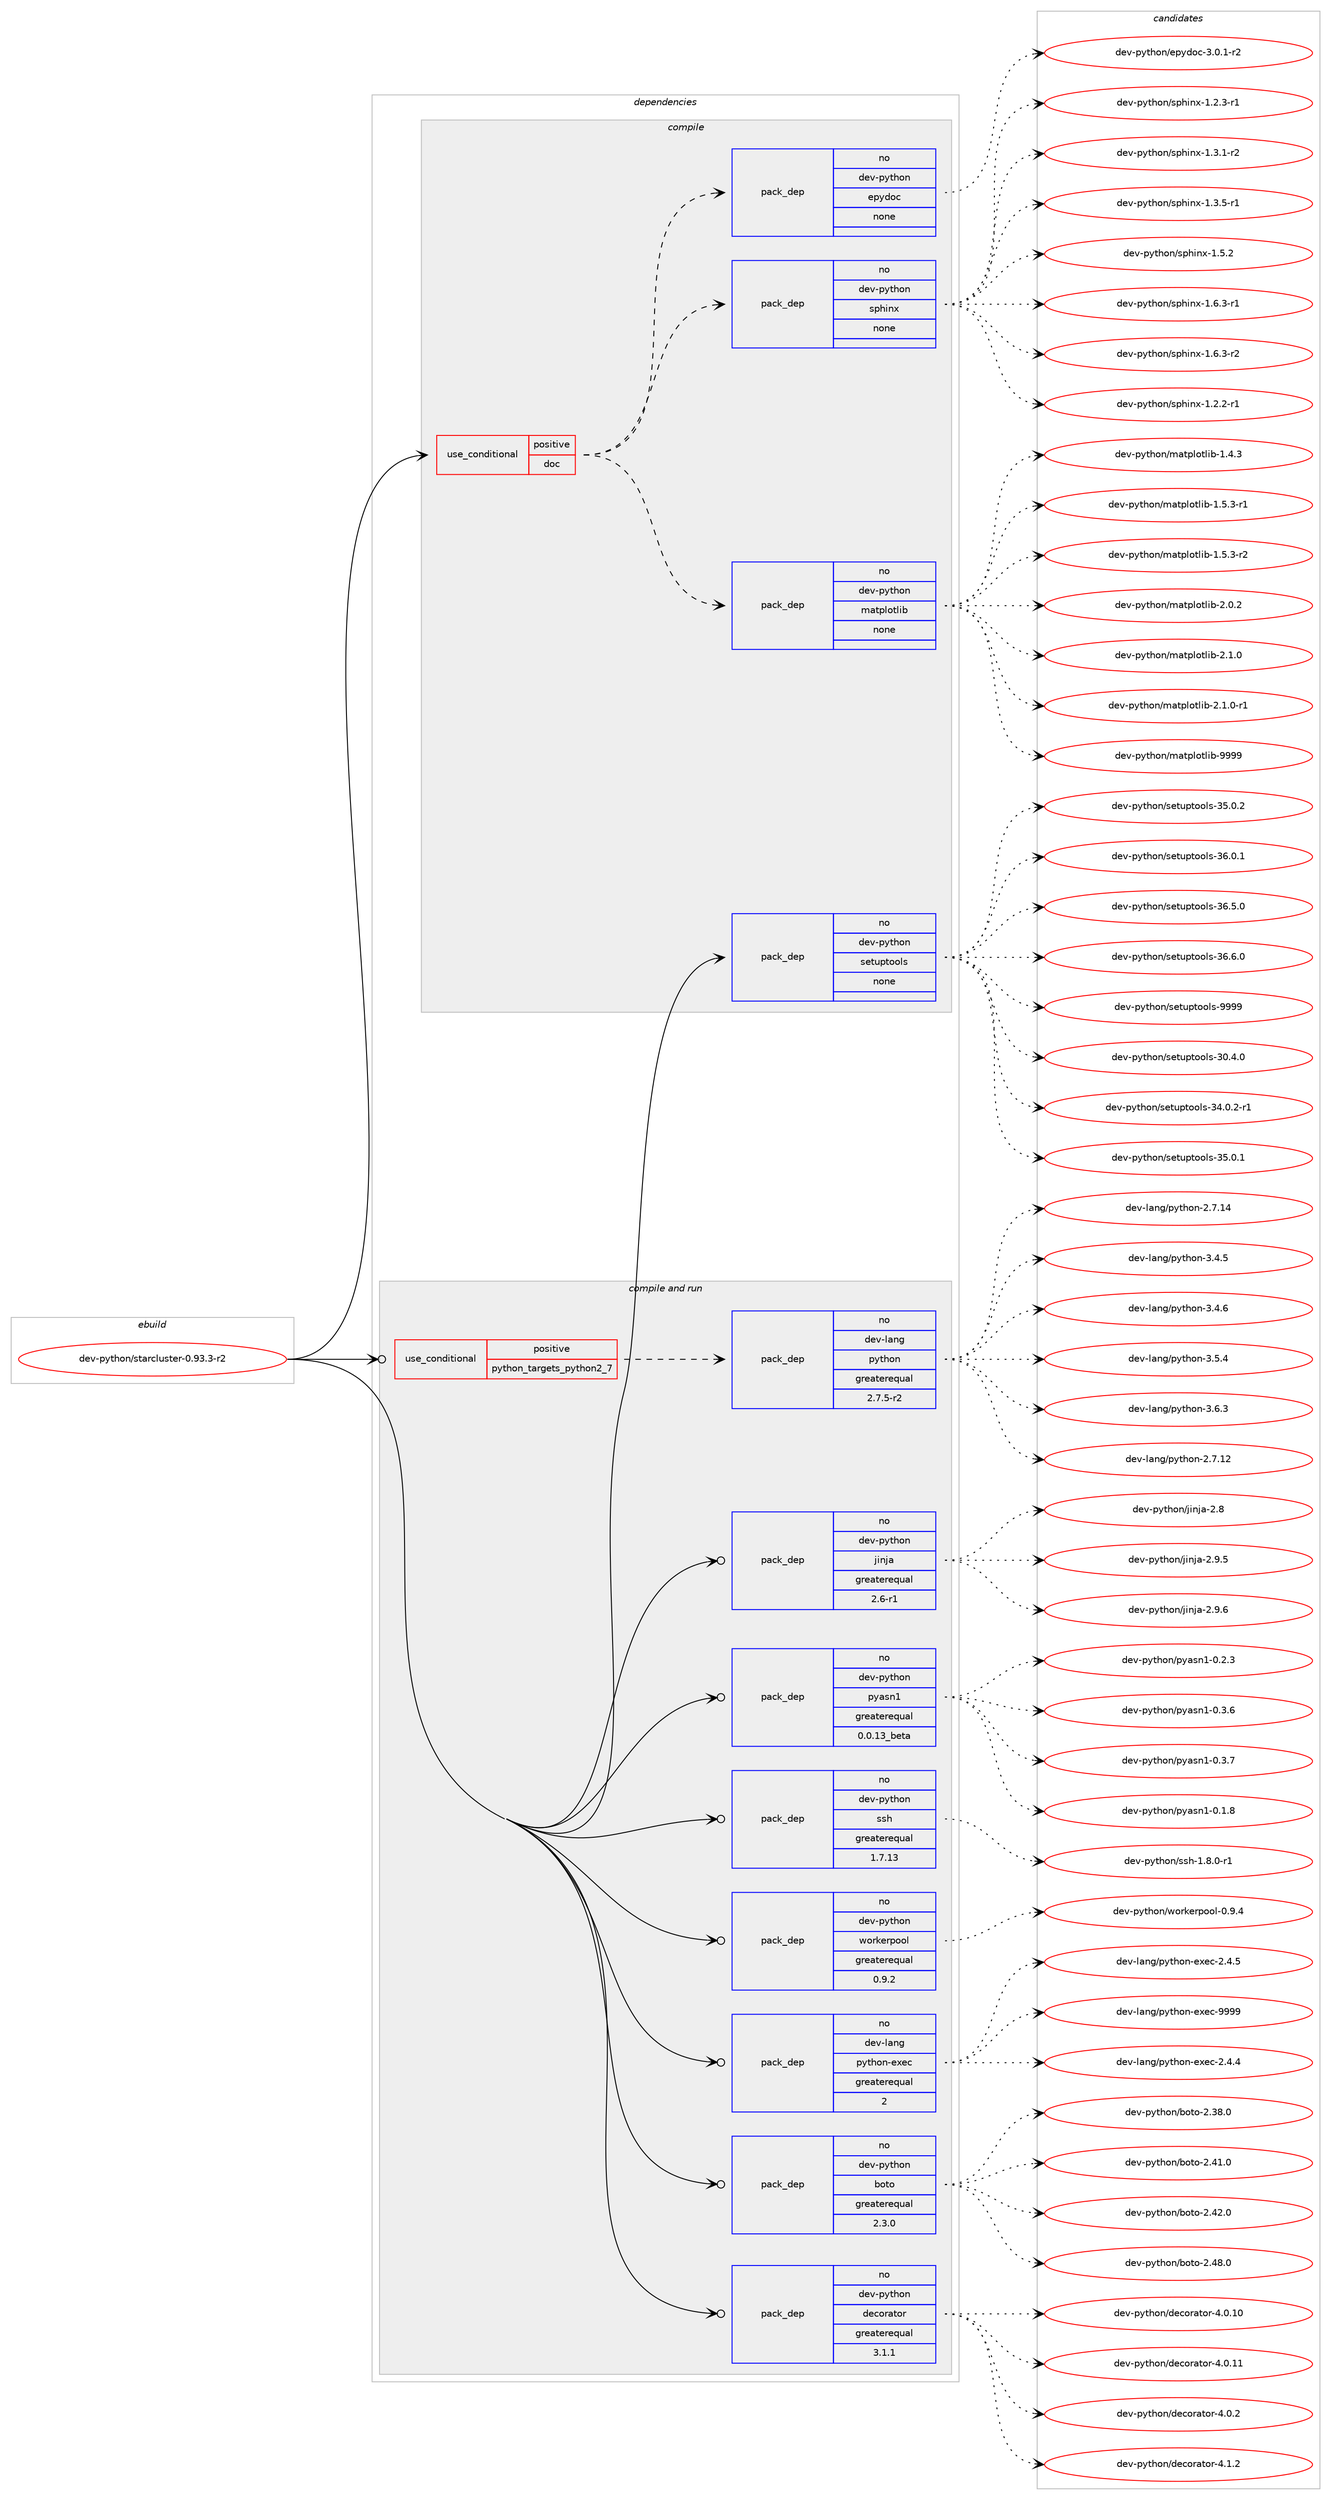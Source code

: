 digraph prolog {

# *************
# Graph options
# *************

newrank=true;
concentrate=true;
compound=true;
graph [rankdir=LR,fontname=Helvetica,fontsize=10,ranksep=1.5];#, ranksep=2.5, nodesep=0.2];
edge  [arrowhead=vee];
node  [fontname=Helvetica,fontsize=10];

# **********
# The ebuild
# **********

subgraph cluster_leftcol {
color=gray;
rank=same;
label=<<i>ebuild</i>>;
id [label="dev-python/starcluster-0.93.3-r2", color=red, width=4, href="../dev-python/starcluster-0.93.3-r2.svg"];
}

# ****************
# The dependencies
# ****************

subgraph cluster_midcol {
color=gray;
label=<<i>dependencies</i>>;
subgraph cluster_compile {
fillcolor="#eeeeee";
style=filled;
label=<<i>compile</i>>;
subgraph cond42276 {
dependency189116 [label=<<TABLE BORDER="0" CELLBORDER="1" CELLSPACING="0" CELLPADDING="4"><TR><TD ROWSPAN="3" CELLPADDING="10">use_conditional</TD></TR><TR><TD>positive</TD></TR><TR><TD>doc</TD></TR></TABLE>>, shape=none, color=red];
subgraph pack142885 {
dependency189117 [label=<<TABLE BORDER="0" CELLBORDER="1" CELLSPACING="0" CELLPADDING="4" WIDTH="220"><TR><TD ROWSPAN="6" CELLPADDING="30">pack_dep</TD></TR><TR><TD WIDTH="110">no</TD></TR><TR><TD>dev-python</TD></TR><TR><TD>sphinx</TD></TR><TR><TD>none</TD></TR><TR><TD></TD></TR></TABLE>>, shape=none, color=blue];
}
dependency189116:e -> dependency189117:w [weight=20,style="dashed",arrowhead="vee"];
subgraph pack142886 {
dependency189118 [label=<<TABLE BORDER="0" CELLBORDER="1" CELLSPACING="0" CELLPADDING="4" WIDTH="220"><TR><TD ROWSPAN="6" CELLPADDING="30">pack_dep</TD></TR><TR><TD WIDTH="110">no</TD></TR><TR><TD>dev-python</TD></TR><TR><TD>epydoc</TD></TR><TR><TD>none</TD></TR><TR><TD></TD></TR></TABLE>>, shape=none, color=blue];
}
dependency189116:e -> dependency189118:w [weight=20,style="dashed",arrowhead="vee"];
subgraph pack142887 {
dependency189119 [label=<<TABLE BORDER="0" CELLBORDER="1" CELLSPACING="0" CELLPADDING="4" WIDTH="220"><TR><TD ROWSPAN="6" CELLPADDING="30">pack_dep</TD></TR><TR><TD WIDTH="110">no</TD></TR><TR><TD>dev-python</TD></TR><TR><TD>matplotlib</TD></TR><TR><TD>none</TD></TR><TR><TD></TD></TR></TABLE>>, shape=none, color=blue];
}
dependency189116:e -> dependency189119:w [weight=20,style="dashed",arrowhead="vee"];
}
id:e -> dependency189116:w [weight=20,style="solid",arrowhead="vee"];
subgraph pack142888 {
dependency189120 [label=<<TABLE BORDER="0" CELLBORDER="1" CELLSPACING="0" CELLPADDING="4" WIDTH="220"><TR><TD ROWSPAN="6" CELLPADDING="30">pack_dep</TD></TR><TR><TD WIDTH="110">no</TD></TR><TR><TD>dev-python</TD></TR><TR><TD>setuptools</TD></TR><TR><TD>none</TD></TR><TR><TD></TD></TR></TABLE>>, shape=none, color=blue];
}
id:e -> dependency189120:w [weight=20,style="solid",arrowhead="vee"];
}
subgraph cluster_compileandrun {
fillcolor="#eeeeee";
style=filled;
label=<<i>compile and run</i>>;
subgraph cond42277 {
dependency189121 [label=<<TABLE BORDER="0" CELLBORDER="1" CELLSPACING="0" CELLPADDING="4"><TR><TD ROWSPAN="3" CELLPADDING="10">use_conditional</TD></TR><TR><TD>positive</TD></TR><TR><TD>python_targets_python2_7</TD></TR></TABLE>>, shape=none, color=red];
subgraph pack142889 {
dependency189122 [label=<<TABLE BORDER="0" CELLBORDER="1" CELLSPACING="0" CELLPADDING="4" WIDTH="220"><TR><TD ROWSPAN="6" CELLPADDING="30">pack_dep</TD></TR><TR><TD WIDTH="110">no</TD></TR><TR><TD>dev-lang</TD></TR><TR><TD>python</TD></TR><TR><TD>greaterequal</TD></TR><TR><TD>2.7.5-r2</TD></TR></TABLE>>, shape=none, color=blue];
}
dependency189121:e -> dependency189122:w [weight=20,style="dashed",arrowhead="vee"];
}
id:e -> dependency189121:w [weight=20,style="solid",arrowhead="odotvee"];
subgraph pack142890 {
dependency189123 [label=<<TABLE BORDER="0" CELLBORDER="1" CELLSPACING="0" CELLPADDING="4" WIDTH="220"><TR><TD ROWSPAN="6" CELLPADDING="30">pack_dep</TD></TR><TR><TD WIDTH="110">no</TD></TR><TR><TD>dev-lang</TD></TR><TR><TD>python-exec</TD></TR><TR><TD>greaterequal</TD></TR><TR><TD>2</TD></TR></TABLE>>, shape=none, color=blue];
}
id:e -> dependency189123:w [weight=20,style="solid",arrowhead="odotvee"];
subgraph pack142891 {
dependency189124 [label=<<TABLE BORDER="0" CELLBORDER="1" CELLSPACING="0" CELLPADDING="4" WIDTH="220"><TR><TD ROWSPAN="6" CELLPADDING="30">pack_dep</TD></TR><TR><TD WIDTH="110">no</TD></TR><TR><TD>dev-python</TD></TR><TR><TD>boto</TD></TR><TR><TD>greaterequal</TD></TR><TR><TD>2.3.0</TD></TR></TABLE>>, shape=none, color=blue];
}
id:e -> dependency189124:w [weight=20,style="solid",arrowhead="odotvee"];
subgraph pack142892 {
dependency189125 [label=<<TABLE BORDER="0" CELLBORDER="1" CELLSPACING="0" CELLPADDING="4" WIDTH="220"><TR><TD ROWSPAN="6" CELLPADDING="30">pack_dep</TD></TR><TR><TD WIDTH="110">no</TD></TR><TR><TD>dev-python</TD></TR><TR><TD>decorator</TD></TR><TR><TD>greaterequal</TD></TR><TR><TD>3.1.1</TD></TR></TABLE>>, shape=none, color=blue];
}
id:e -> dependency189125:w [weight=20,style="solid",arrowhead="odotvee"];
subgraph pack142893 {
dependency189126 [label=<<TABLE BORDER="0" CELLBORDER="1" CELLSPACING="0" CELLPADDING="4" WIDTH="220"><TR><TD ROWSPAN="6" CELLPADDING="30">pack_dep</TD></TR><TR><TD WIDTH="110">no</TD></TR><TR><TD>dev-python</TD></TR><TR><TD>jinja</TD></TR><TR><TD>greaterequal</TD></TR><TR><TD>2.6-r1</TD></TR></TABLE>>, shape=none, color=blue];
}
id:e -> dependency189126:w [weight=20,style="solid",arrowhead="odotvee"];
subgraph pack142894 {
dependency189127 [label=<<TABLE BORDER="0" CELLBORDER="1" CELLSPACING="0" CELLPADDING="4" WIDTH="220"><TR><TD ROWSPAN="6" CELLPADDING="30">pack_dep</TD></TR><TR><TD WIDTH="110">no</TD></TR><TR><TD>dev-python</TD></TR><TR><TD>pyasn1</TD></TR><TR><TD>greaterequal</TD></TR><TR><TD>0.0.13_beta</TD></TR></TABLE>>, shape=none, color=blue];
}
id:e -> dependency189127:w [weight=20,style="solid",arrowhead="odotvee"];
subgraph pack142895 {
dependency189128 [label=<<TABLE BORDER="0" CELLBORDER="1" CELLSPACING="0" CELLPADDING="4" WIDTH="220"><TR><TD ROWSPAN="6" CELLPADDING="30">pack_dep</TD></TR><TR><TD WIDTH="110">no</TD></TR><TR><TD>dev-python</TD></TR><TR><TD>ssh</TD></TR><TR><TD>greaterequal</TD></TR><TR><TD>1.7.13</TD></TR></TABLE>>, shape=none, color=blue];
}
id:e -> dependency189128:w [weight=20,style="solid",arrowhead="odotvee"];
subgraph pack142896 {
dependency189129 [label=<<TABLE BORDER="0" CELLBORDER="1" CELLSPACING="0" CELLPADDING="4" WIDTH="220"><TR><TD ROWSPAN="6" CELLPADDING="30">pack_dep</TD></TR><TR><TD WIDTH="110">no</TD></TR><TR><TD>dev-python</TD></TR><TR><TD>workerpool</TD></TR><TR><TD>greaterequal</TD></TR><TR><TD>0.9.2</TD></TR></TABLE>>, shape=none, color=blue];
}
id:e -> dependency189129:w [weight=20,style="solid",arrowhead="odotvee"];
}
subgraph cluster_run {
fillcolor="#eeeeee";
style=filled;
label=<<i>run</i>>;
}
}

# **************
# The candidates
# **************

subgraph cluster_choices {
rank=same;
color=gray;
label=<<i>candidates</i>>;

subgraph choice142885 {
color=black;
nodesep=1;
choice10010111845112121116104111110471151121041051101204549465046504511449 [label="dev-python/sphinx-1.2.2-r1", color=red, width=4,href="../dev-python/sphinx-1.2.2-r1.svg"];
choice10010111845112121116104111110471151121041051101204549465046514511449 [label="dev-python/sphinx-1.2.3-r1", color=red, width=4,href="../dev-python/sphinx-1.2.3-r1.svg"];
choice10010111845112121116104111110471151121041051101204549465146494511450 [label="dev-python/sphinx-1.3.1-r2", color=red, width=4,href="../dev-python/sphinx-1.3.1-r2.svg"];
choice10010111845112121116104111110471151121041051101204549465146534511449 [label="dev-python/sphinx-1.3.5-r1", color=red, width=4,href="../dev-python/sphinx-1.3.5-r1.svg"];
choice1001011184511212111610411111047115112104105110120454946534650 [label="dev-python/sphinx-1.5.2", color=red, width=4,href="../dev-python/sphinx-1.5.2.svg"];
choice10010111845112121116104111110471151121041051101204549465446514511449 [label="dev-python/sphinx-1.6.3-r1", color=red, width=4,href="../dev-python/sphinx-1.6.3-r1.svg"];
choice10010111845112121116104111110471151121041051101204549465446514511450 [label="dev-python/sphinx-1.6.3-r2", color=red, width=4,href="../dev-python/sphinx-1.6.3-r2.svg"];
dependency189117:e -> choice10010111845112121116104111110471151121041051101204549465046504511449:w [style=dotted,weight="100"];
dependency189117:e -> choice10010111845112121116104111110471151121041051101204549465046514511449:w [style=dotted,weight="100"];
dependency189117:e -> choice10010111845112121116104111110471151121041051101204549465146494511450:w [style=dotted,weight="100"];
dependency189117:e -> choice10010111845112121116104111110471151121041051101204549465146534511449:w [style=dotted,weight="100"];
dependency189117:e -> choice1001011184511212111610411111047115112104105110120454946534650:w [style=dotted,weight="100"];
dependency189117:e -> choice10010111845112121116104111110471151121041051101204549465446514511449:w [style=dotted,weight="100"];
dependency189117:e -> choice10010111845112121116104111110471151121041051101204549465446514511450:w [style=dotted,weight="100"];
}
subgraph choice142886 {
color=black;
nodesep=1;
choice1001011184511212111610411111047101112121100111994551464846494511450 [label="dev-python/epydoc-3.0.1-r2", color=red, width=4,href="../dev-python/epydoc-3.0.1-r2.svg"];
dependency189118:e -> choice1001011184511212111610411111047101112121100111994551464846494511450:w [style=dotted,weight="100"];
}
subgraph choice142887 {
color=black;
nodesep=1;
choice10010111845112121116104111110471099711611210811111610810598454946524651 [label="dev-python/matplotlib-1.4.3", color=red, width=4,href="../dev-python/matplotlib-1.4.3.svg"];
choice100101118451121211161041111104710997116112108111116108105984549465346514511449 [label="dev-python/matplotlib-1.5.3-r1", color=red, width=4,href="../dev-python/matplotlib-1.5.3-r1.svg"];
choice100101118451121211161041111104710997116112108111116108105984549465346514511450 [label="dev-python/matplotlib-1.5.3-r2", color=red, width=4,href="../dev-python/matplotlib-1.5.3-r2.svg"];
choice10010111845112121116104111110471099711611210811111610810598455046484650 [label="dev-python/matplotlib-2.0.2", color=red, width=4,href="../dev-python/matplotlib-2.0.2.svg"];
choice10010111845112121116104111110471099711611210811111610810598455046494648 [label="dev-python/matplotlib-2.1.0", color=red, width=4,href="../dev-python/matplotlib-2.1.0.svg"];
choice100101118451121211161041111104710997116112108111116108105984550464946484511449 [label="dev-python/matplotlib-2.1.0-r1", color=red, width=4,href="../dev-python/matplotlib-2.1.0-r1.svg"];
choice100101118451121211161041111104710997116112108111116108105984557575757 [label="dev-python/matplotlib-9999", color=red, width=4,href="../dev-python/matplotlib-9999.svg"];
dependency189119:e -> choice10010111845112121116104111110471099711611210811111610810598454946524651:w [style=dotted,weight="100"];
dependency189119:e -> choice100101118451121211161041111104710997116112108111116108105984549465346514511449:w [style=dotted,weight="100"];
dependency189119:e -> choice100101118451121211161041111104710997116112108111116108105984549465346514511450:w [style=dotted,weight="100"];
dependency189119:e -> choice10010111845112121116104111110471099711611210811111610810598455046484650:w [style=dotted,weight="100"];
dependency189119:e -> choice10010111845112121116104111110471099711611210811111610810598455046494648:w [style=dotted,weight="100"];
dependency189119:e -> choice100101118451121211161041111104710997116112108111116108105984550464946484511449:w [style=dotted,weight="100"];
dependency189119:e -> choice100101118451121211161041111104710997116112108111116108105984557575757:w [style=dotted,weight="100"];
}
subgraph choice142888 {
color=black;
nodesep=1;
choice100101118451121211161041111104711510111611711211611111110811545514846524648 [label="dev-python/setuptools-30.4.0", color=red, width=4,href="../dev-python/setuptools-30.4.0.svg"];
choice1001011184511212111610411111047115101116117112116111111108115455152464846504511449 [label="dev-python/setuptools-34.0.2-r1", color=red, width=4,href="../dev-python/setuptools-34.0.2-r1.svg"];
choice100101118451121211161041111104711510111611711211611111110811545515346484649 [label="dev-python/setuptools-35.0.1", color=red, width=4,href="../dev-python/setuptools-35.0.1.svg"];
choice100101118451121211161041111104711510111611711211611111110811545515346484650 [label="dev-python/setuptools-35.0.2", color=red, width=4,href="../dev-python/setuptools-35.0.2.svg"];
choice100101118451121211161041111104711510111611711211611111110811545515446484649 [label="dev-python/setuptools-36.0.1", color=red, width=4,href="../dev-python/setuptools-36.0.1.svg"];
choice100101118451121211161041111104711510111611711211611111110811545515446534648 [label="dev-python/setuptools-36.5.0", color=red, width=4,href="../dev-python/setuptools-36.5.0.svg"];
choice100101118451121211161041111104711510111611711211611111110811545515446544648 [label="dev-python/setuptools-36.6.0", color=red, width=4,href="../dev-python/setuptools-36.6.0.svg"];
choice10010111845112121116104111110471151011161171121161111111081154557575757 [label="dev-python/setuptools-9999", color=red, width=4,href="../dev-python/setuptools-9999.svg"];
dependency189120:e -> choice100101118451121211161041111104711510111611711211611111110811545514846524648:w [style=dotted,weight="100"];
dependency189120:e -> choice1001011184511212111610411111047115101116117112116111111108115455152464846504511449:w [style=dotted,weight="100"];
dependency189120:e -> choice100101118451121211161041111104711510111611711211611111110811545515346484649:w [style=dotted,weight="100"];
dependency189120:e -> choice100101118451121211161041111104711510111611711211611111110811545515346484650:w [style=dotted,weight="100"];
dependency189120:e -> choice100101118451121211161041111104711510111611711211611111110811545515446484649:w [style=dotted,weight="100"];
dependency189120:e -> choice100101118451121211161041111104711510111611711211611111110811545515446534648:w [style=dotted,weight="100"];
dependency189120:e -> choice100101118451121211161041111104711510111611711211611111110811545515446544648:w [style=dotted,weight="100"];
dependency189120:e -> choice10010111845112121116104111110471151011161171121161111111081154557575757:w [style=dotted,weight="100"];
}
subgraph choice142889 {
color=black;
nodesep=1;
choice10010111845108971101034711212111610411111045504655464950 [label="dev-lang/python-2.7.12", color=red, width=4,href="../dev-lang/python-2.7.12.svg"];
choice10010111845108971101034711212111610411111045504655464952 [label="dev-lang/python-2.7.14", color=red, width=4,href="../dev-lang/python-2.7.14.svg"];
choice100101118451089711010347112121116104111110455146524653 [label="dev-lang/python-3.4.5", color=red, width=4,href="../dev-lang/python-3.4.5.svg"];
choice100101118451089711010347112121116104111110455146524654 [label="dev-lang/python-3.4.6", color=red, width=4,href="../dev-lang/python-3.4.6.svg"];
choice100101118451089711010347112121116104111110455146534652 [label="dev-lang/python-3.5.4", color=red, width=4,href="../dev-lang/python-3.5.4.svg"];
choice100101118451089711010347112121116104111110455146544651 [label="dev-lang/python-3.6.3", color=red, width=4,href="../dev-lang/python-3.6.3.svg"];
dependency189122:e -> choice10010111845108971101034711212111610411111045504655464950:w [style=dotted,weight="100"];
dependency189122:e -> choice10010111845108971101034711212111610411111045504655464952:w [style=dotted,weight="100"];
dependency189122:e -> choice100101118451089711010347112121116104111110455146524653:w [style=dotted,weight="100"];
dependency189122:e -> choice100101118451089711010347112121116104111110455146524654:w [style=dotted,weight="100"];
dependency189122:e -> choice100101118451089711010347112121116104111110455146534652:w [style=dotted,weight="100"];
dependency189122:e -> choice100101118451089711010347112121116104111110455146544651:w [style=dotted,weight="100"];
}
subgraph choice142890 {
color=black;
nodesep=1;
choice1001011184510897110103471121211161041111104510112010199455046524652 [label="dev-lang/python-exec-2.4.4", color=red, width=4,href="../dev-lang/python-exec-2.4.4.svg"];
choice1001011184510897110103471121211161041111104510112010199455046524653 [label="dev-lang/python-exec-2.4.5", color=red, width=4,href="../dev-lang/python-exec-2.4.5.svg"];
choice10010111845108971101034711212111610411111045101120101994557575757 [label="dev-lang/python-exec-9999", color=red, width=4,href="../dev-lang/python-exec-9999.svg"];
dependency189123:e -> choice1001011184510897110103471121211161041111104510112010199455046524652:w [style=dotted,weight="100"];
dependency189123:e -> choice1001011184510897110103471121211161041111104510112010199455046524653:w [style=dotted,weight="100"];
dependency189123:e -> choice10010111845108971101034711212111610411111045101120101994557575757:w [style=dotted,weight="100"];
}
subgraph choice142891 {
color=black;
nodesep=1;
choice10010111845112121116104111110479811111611145504651564648 [label="dev-python/boto-2.38.0", color=red, width=4,href="../dev-python/boto-2.38.0.svg"];
choice10010111845112121116104111110479811111611145504652494648 [label="dev-python/boto-2.41.0", color=red, width=4,href="../dev-python/boto-2.41.0.svg"];
choice10010111845112121116104111110479811111611145504652504648 [label="dev-python/boto-2.42.0", color=red, width=4,href="../dev-python/boto-2.42.0.svg"];
choice10010111845112121116104111110479811111611145504652564648 [label="dev-python/boto-2.48.0", color=red, width=4,href="../dev-python/boto-2.48.0.svg"];
dependency189124:e -> choice10010111845112121116104111110479811111611145504651564648:w [style=dotted,weight="100"];
dependency189124:e -> choice10010111845112121116104111110479811111611145504652494648:w [style=dotted,weight="100"];
dependency189124:e -> choice10010111845112121116104111110479811111611145504652504648:w [style=dotted,weight="100"];
dependency189124:e -> choice10010111845112121116104111110479811111611145504652564648:w [style=dotted,weight="100"];
}
subgraph choice142892 {
color=black;
nodesep=1;
choice1001011184511212111610411111047100101991111149711611111445524648464948 [label="dev-python/decorator-4.0.10", color=red, width=4,href="../dev-python/decorator-4.0.10.svg"];
choice1001011184511212111610411111047100101991111149711611111445524648464949 [label="dev-python/decorator-4.0.11", color=red, width=4,href="../dev-python/decorator-4.0.11.svg"];
choice10010111845112121116104111110471001019911111497116111114455246484650 [label="dev-python/decorator-4.0.2", color=red, width=4,href="../dev-python/decorator-4.0.2.svg"];
choice10010111845112121116104111110471001019911111497116111114455246494650 [label="dev-python/decorator-4.1.2", color=red, width=4,href="../dev-python/decorator-4.1.2.svg"];
dependency189125:e -> choice1001011184511212111610411111047100101991111149711611111445524648464948:w [style=dotted,weight="100"];
dependency189125:e -> choice1001011184511212111610411111047100101991111149711611111445524648464949:w [style=dotted,weight="100"];
dependency189125:e -> choice10010111845112121116104111110471001019911111497116111114455246484650:w [style=dotted,weight="100"];
dependency189125:e -> choice10010111845112121116104111110471001019911111497116111114455246494650:w [style=dotted,weight="100"];
}
subgraph choice142893 {
color=black;
nodesep=1;
choice10010111845112121116104111110471061051101069745504656 [label="dev-python/jinja-2.8", color=red, width=4,href="../dev-python/jinja-2.8.svg"];
choice100101118451121211161041111104710610511010697455046574653 [label="dev-python/jinja-2.9.5", color=red, width=4,href="../dev-python/jinja-2.9.5.svg"];
choice100101118451121211161041111104710610511010697455046574654 [label="dev-python/jinja-2.9.6", color=red, width=4,href="../dev-python/jinja-2.9.6.svg"];
dependency189126:e -> choice10010111845112121116104111110471061051101069745504656:w [style=dotted,weight="100"];
dependency189126:e -> choice100101118451121211161041111104710610511010697455046574653:w [style=dotted,weight="100"];
dependency189126:e -> choice100101118451121211161041111104710610511010697455046574654:w [style=dotted,weight="100"];
}
subgraph choice142894 {
color=black;
nodesep=1;
choice10010111845112121116104111110471121219711511049454846494656 [label="dev-python/pyasn1-0.1.8", color=red, width=4,href="../dev-python/pyasn1-0.1.8.svg"];
choice10010111845112121116104111110471121219711511049454846504651 [label="dev-python/pyasn1-0.2.3", color=red, width=4,href="../dev-python/pyasn1-0.2.3.svg"];
choice10010111845112121116104111110471121219711511049454846514654 [label="dev-python/pyasn1-0.3.6", color=red, width=4,href="../dev-python/pyasn1-0.3.6.svg"];
choice10010111845112121116104111110471121219711511049454846514655 [label="dev-python/pyasn1-0.3.7", color=red, width=4,href="../dev-python/pyasn1-0.3.7.svg"];
dependency189127:e -> choice10010111845112121116104111110471121219711511049454846494656:w [style=dotted,weight="100"];
dependency189127:e -> choice10010111845112121116104111110471121219711511049454846504651:w [style=dotted,weight="100"];
dependency189127:e -> choice10010111845112121116104111110471121219711511049454846514654:w [style=dotted,weight="100"];
dependency189127:e -> choice10010111845112121116104111110471121219711511049454846514655:w [style=dotted,weight="100"];
}
subgraph choice142895 {
color=black;
nodesep=1;
choice10010111845112121116104111110471151151044549465646484511449 [label="dev-python/ssh-1.8.0-r1", color=red, width=4,href="../dev-python/ssh-1.8.0-r1.svg"];
dependency189128:e -> choice10010111845112121116104111110471151151044549465646484511449:w [style=dotted,weight="100"];
}
subgraph choice142896 {
color=black;
nodesep=1;
choice1001011184511212111610411111047119111114107101114112111111108454846574652 [label="dev-python/workerpool-0.9.4", color=red, width=4,href="../dev-python/workerpool-0.9.4.svg"];
dependency189129:e -> choice1001011184511212111610411111047119111114107101114112111111108454846574652:w [style=dotted,weight="100"];
}
}

}
